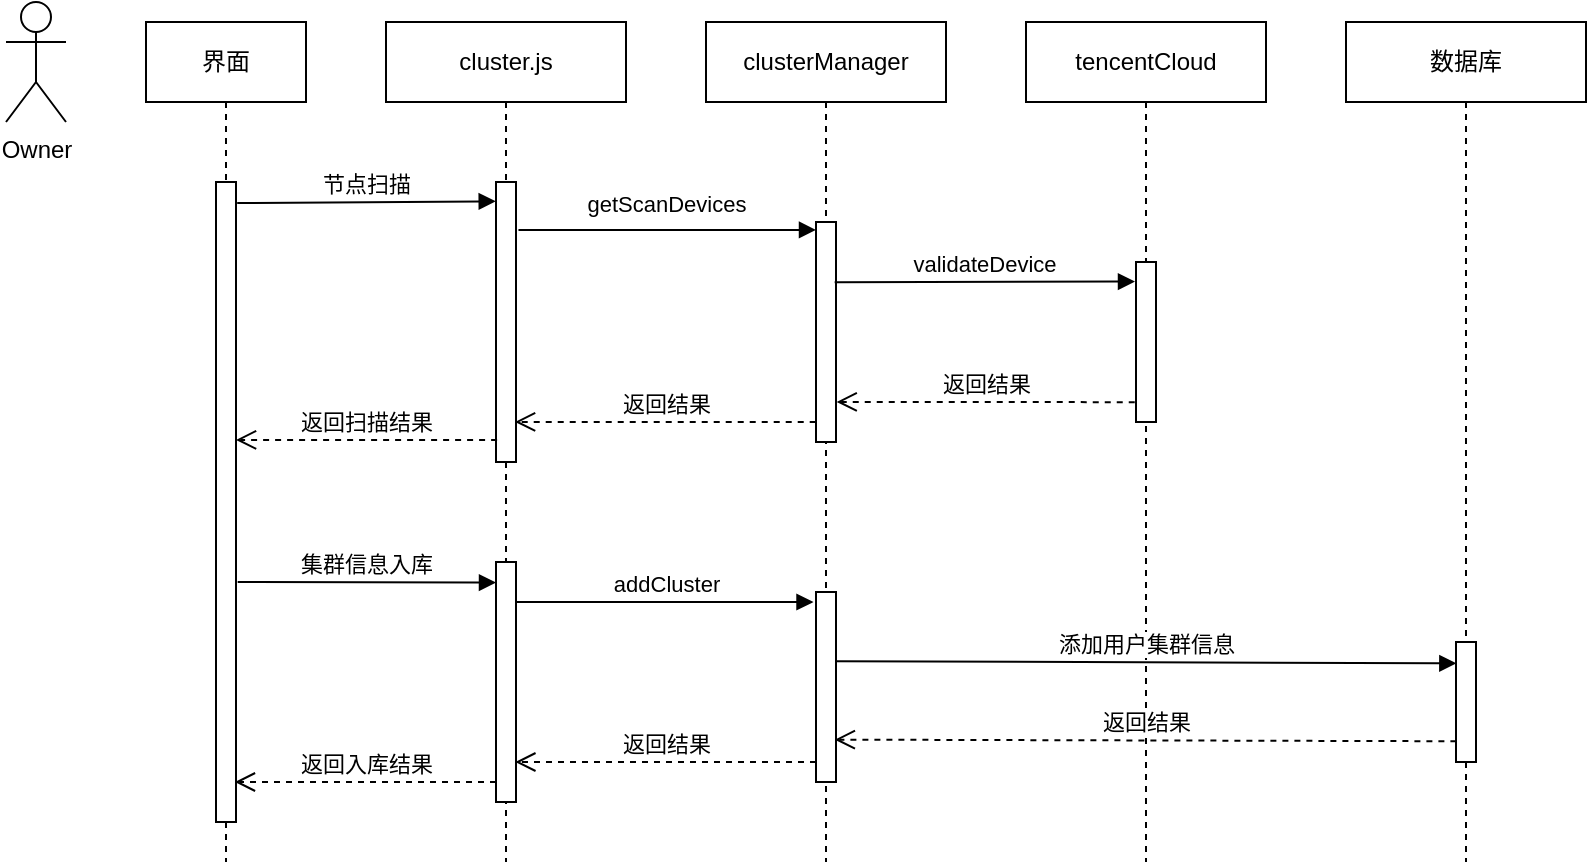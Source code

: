 <mxfile version="19.0.3" type="github">
  <diagram id="YNXkK3RKNKg_d20Gb63L" name="Page-1">
    <mxGraphModel dx="611" dy="709" grid="1" gridSize="10" guides="1" tooltips="1" connect="1" arrows="1" fold="1" page="1" pageScale="1" pageWidth="827" pageHeight="1169" math="0" shadow="0">
      <root>
        <mxCell id="0" />
        <mxCell id="1" parent="0" />
        <mxCell id="H5Ceg5C1NVuIUo9WAE9B-45" value="数据库" style="shape=umlLifeline;perimeter=lifelinePerimeter;whiteSpace=wrap;html=1;container=1;collapsible=0;recursiveResize=0;outlineConnect=0;" vertex="1" parent="1">
          <mxGeometry x="720" y="200" width="120" height="420" as="geometry" />
        </mxCell>
        <mxCell id="H5Ceg5C1NVuIUo9WAE9B-44" value="tencentCloud" style="shape=umlLifeline;perimeter=lifelinePerimeter;whiteSpace=wrap;html=1;container=1;collapsible=0;recursiveResize=0;outlineConnect=0;" vertex="1" parent="1">
          <mxGeometry x="560" y="200" width="120" height="420" as="geometry" />
        </mxCell>
        <mxCell id="H5Ceg5C1NVuIUo9WAE9B-43" value="clusterManager" style="shape=umlLifeline;perimeter=lifelinePerimeter;whiteSpace=wrap;html=1;container=1;collapsible=0;recursiveResize=0;outlineConnect=0;" vertex="1" parent="1">
          <mxGeometry x="400" y="200" width="120" height="420" as="geometry" />
        </mxCell>
        <mxCell id="H5Ceg5C1NVuIUo9WAE9B-42" value="cluster.js" style="shape=umlLifeline;perimeter=lifelinePerimeter;whiteSpace=wrap;html=1;container=1;collapsible=0;recursiveResize=0;outlineConnect=0;" vertex="1" parent="1">
          <mxGeometry x="240" y="200" width="120" height="420" as="geometry" />
        </mxCell>
        <mxCell id="H5Ceg5C1NVuIUo9WAE9B-41" value="界面" style="shape=umlLifeline;perimeter=lifelinePerimeter;whiteSpace=wrap;html=1;container=1;collapsible=0;recursiveResize=0;outlineConnect=0;" vertex="1" parent="1">
          <mxGeometry x="120" y="200" width="80" height="420" as="geometry" />
        </mxCell>
        <mxCell id="H5Ceg5C1NVuIUo9WAE9B-7" value="Owner" style="shape=umlActor;verticalLabelPosition=bottom;verticalAlign=top;html=1;outlineConnect=0;" vertex="1" parent="1">
          <mxGeometry x="50" y="190" width="30" height="60" as="geometry" />
        </mxCell>
        <mxCell id="H5Ceg5C1NVuIUo9WAE9B-8" value="" style="html=1;points=[];perimeter=orthogonalPerimeter;" vertex="1" parent="1">
          <mxGeometry x="155" y="280" width="10" height="320" as="geometry" />
        </mxCell>
        <mxCell id="H5Ceg5C1NVuIUo9WAE9B-9" value="" style="html=1;points=[];perimeter=orthogonalPerimeter;" vertex="1" parent="1">
          <mxGeometry x="295" y="280" width="10" height="140" as="geometry" />
        </mxCell>
        <mxCell id="H5Ceg5C1NVuIUo9WAE9B-13" value="节点扫描" style="html=1;verticalAlign=bottom;endArrow=block;rounded=0;exitX=1.06;exitY=0.033;exitDx=0;exitDy=0;exitPerimeter=0;entryX=-0.014;entryY=0.069;entryDx=0;entryDy=0;entryPerimeter=0;" edge="1" parent="1" source="H5Ceg5C1NVuIUo9WAE9B-8" target="H5Ceg5C1NVuIUo9WAE9B-9">
          <mxGeometry width="80" relative="1" as="geometry">
            <mxPoint x="200" y="359.58" as="sourcePoint" />
            <mxPoint x="280" y="300" as="targetPoint" />
          </mxGeometry>
        </mxCell>
        <mxCell id="H5Ceg5C1NVuIUo9WAE9B-15" value="" style="html=1;points=[];perimeter=orthogonalPerimeter;" vertex="1" parent="1">
          <mxGeometry x="455" y="300" width="10" height="110" as="geometry" />
        </mxCell>
        <mxCell id="H5Ceg5C1NVuIUo9WAE9B-18" value="getScanDevices" style="html=1;verticalAlign=bottom;endArrow=block;rounded=0;exitX=1.124;exitY=0.171;exitDx=0;exitDy=0;exitPerimeter=0;" edge="1" parent="1" source="H5Ceg5C1NVuIUo9WAE9B-9" target="H5Ceg5C1NVuIUo9WAE9B-15">
          <mxGeometry x="-0.008" y="4" width="80" relative="1" as="geometry">
            <mxPoint x="175.51" y="480.0" as="sourcePoint" />
            <mxPoint x="400" y="400" as="targetPoint" />
            <mxPoint as="offset" />
          </mxGeometry>
        </mxCell>
        <mxCell id="H5Ceg5C1NVuIUo9WAE9B-19" value="" style="html=1;points=[];perimeter=orthogonalPerimeter;" vertex="1" parent="1">
          <mxGeometry x="615" y="320" width="10" height="80" as="geometry" />
        </mxCell>
        <mxCell id="H5Ceg5C1NVuIUo9WAE9B-21" value="validateDevice" style="html=1;verticalAlign=bottom;endArrow=block;rounded=0;entryX=-0.05;entryY=0.122;entryDx=0;entryDy=0;entryPerimeter=0;exitX=0.933;exitY=0.274;exitDx=0;exitDy=0;exitPerimeter=0;" edge="1" parent="1" source="H5Ceg5C1NVuIUo9WAE9B-15" target="H5Ceg5C1NVuIUo9WAE9B-19">
          <mxGeometry width="80" relative="1" as="geometry">
            <mxPoint x="500" y="300" as="sourcePoint" />
            <mxPoint x="600" y="350" as="targetPoint" />
          </mxGeometry>
        </mxCell>
        <mxCell id="H5Ceg5C1NVuIUo9WAE9B-23" value="返回结果" style="html=1;verticalAlign=bottom;endArrow=open;dashed=1;endSize=8;rounded=0;exitX=-0.063;exitY=0.876;exitDx=0;exitDy=0;exitPerimeter=0;entryX=1.033;entryY=0.818;entryDx=0;entryDy=0;entryPerimeter=0;" edge="1" parent="1" source="H5Ceg5C1NVuIUo9WAE9B-19" target="H5Ceg5C1NVuIUo9WAE9B-15">
          <mxGeometry relative="1" as="geometry">
            <mxPoint x="560" y="480" as="sourcePoint" />
            <mxPoint x="490" y="370" as="targetPoint" />
          </mxGeometry>
        </mxCell>
        <mxCell id="H5Ceg5C1NVuIUo9WAE9B-25" value="返回结果" style="html=1;verticalAlign=bottom;endArrow=open;dashed=1;endSize=8;rounded=0;exitX=-0.014;exitY=0.909;exitDx=0;exitDy=0;exitPerimeter=0;entryX=0.952;entryY=0.857;entryDx=0;entryDy=0;entryPerimeter=0;" edge="1" parent="1" source="H5Ceg5C1NVuIUo9WAE9B-15" target="H5Ceg5C1NVuIUo9WAE9B-9">
          <mxGeometry relative="1" as="geometry">
            <mxPoint x="389.04" y="510.1" as="sourcePoint" />
            <mxPoint x="240.0" y="510" as="targetPoint" />
          </mxGeometry>
        </mxCell>
        <mxCell id="H5Ceg5C1NVuIUo9WAE9B-26" value="返回扫描结果" style="html=1;verticalAlign=bottom;endArrow=open;dashed=1;endSize=8;rounded=0;exitX=0.055;exitY=0.921;exitDx=0;exitDy=0;exitPerimeter=0;" edge="1" parent="1" source="H5Ceg5C1NVuIUo9WAE9B-9" target="H5Ceg5C1NVuIUo9WAE9B-8">
          <mxGeometry relative="1" as="geometry">
            <mxPoint x="350.34" y="490.01" as="sourcePoint" />
            <mxPoint x="180" y="420" as="targetPoint" />
          </mxGeometry>
        </mxCell>
        <mxCell id="H5Ceg5C1NVuIUo9WAE9B-27" value="" style="html=1;points=[];perimeter=orthogonalPerimeter;" vertex="1" parent="1">
          <mxGeometry x="295" y="470" width="10" height="120" as="geometry" />
        </mxCell>
        <mxCell id="H5Ceg5C1NVuIUo9WAE9B-28" value="" style="html=1;points=[];perimeter=orthogonalPerimeter;" vertex="1" parent="1">
          <mxGeometry x="455" y="485" width="10" height="95" as="geometry" />
        </mxCell>
        <mxCell id="H5Ceg5C1NVuIUo9WAE9B-29" value="addCluster" style="html=1;verticalAlign=bottom;endArrow=block;rounded=0;exitX=1.124;exitY=0.171;exitDx=0;exitDy=0;exitPerimeter=0;" edge="1" parent="1">
          <mxGeometry width="80" relative="1" as="geometry">
            <mxPoint x="305" y="490" as="sourcePoint" />
            <mxPoint x="453.76" y="490" as="targetPoint" />
          </mxGeometry>
        </mxCell>
        <mxCell id="H5Ceg5C1NVuIUo9WAE9B-30" value="集群信息入库" style="html=1;verticalAlign=bottom;endArrow=block;rounded=0;exitX=1.071;exitY=0.026;exitDx=0;exitDy=0;exitPerimeter=0;entryX=-0.014;entryY=0.069;entryDx=0;entryDy=0;entryPerimeter=0;" edge="1" parent="1">
          <mxGeometry width="80" relative="1" as="geometry">
            <mxPoint x="165.85" y="480.0" as="sourcePoint" />
            <mxPoint x="295.0" y="480.3" as="targetPoint" />
          </mxGeometry>
        </mxCell>
        <mxCell id="H5Ceg5C1NVuIUo9WAE9B-31" value="" style="html=1;points=[];perimeter=orthogonalPerimeter;" vertex="1" parent="1">
          <mxGeometry x="775" y="510" width="10" height="60" as="geometry" />
        </mxCell>
        <mxCell id="H5Ceg5C1NVuIUo9WAE9B-32" value="添加用户集群信息" style="html=1;verticalAlign=bottom;endArrow=block;rounded=0;exitX=0.98;exitY=0.364;exitDx=0;exitDy=0;exitPerimeter=0;entryX=0.017;entryY=0.178;entryDx=0;entryDy=0;entryPerimeter=0;" edge="1" parent="1" source="H5Ceg5C1NVuIUo9WAE9B-28" target="H5Ceg5C1NVuIUo9WAE9B-31">
          <mxGeometry width="80" relative="1" as="geometry">
            <mxPoint x="520" y="670" as="sourcePoint" />
            <mxPoint x="668.76" y="670" as="targetPoint" />
          </mxGeometry>
        </mxCell>
        <mxCell id="H5Ceg5C1NVuIUo9WAE9B-33" value="返回结果" style="html=1;verticalAlign=bottom;endArrow=open;dashed=1;endSize=8;rounded=0;entryX=0.94;entryY=0.777;entryDx=0;entryDy=0;entryPerimeter=0;exitX=0.02;exitY=0.827;exitDx=0;exitDy=0;exitPerimeter=0;" edge="1" parent="1" source="H5Ceg5C1NVuIUo9WAE9B-31" target="H5Ceg5C1NVuIUo9WAE9B-28">
          <mxGeometry relative="1" as="geometry">
            <mxPoint x="760" y="570" as="sourcePoint" />
            <mxPoint x="465.96" y="584" as="targetPoint" />
          </mxGeometry>
        </mxCell>
        <mxCell id="H5Ceg5C1NVuIUo9WAE9B-34" value="返回结果" style="html=1;verticalAlign=bottom;endArrow=open;dashed=1;endSize=8;rounded=0;exitX=-0.014;exitY=0.909;exitDx=0;exitDy=0;exitPerimeter=0;entryX=0.952;entryY=0.857;entryDx=0;entryDy=0;entryPerimeter=0;" edge="1" parent="1">
          <mxGeometry relative="1" as="geometry">
            <mxPoint x="455.0" y="570.01" as="sourcePoint" />
            <mxPoint x="304.66" y="570" as="targetPoint" />
          </mxGeometry>
        </mxCell>
        <mxCell id="H5Ceg5C1NVuIUo9WAE9B-35" value="返回入库结果" style="html=1;verticalAlign=bottom;endArrow=open;dashed=1;endSize=8;rounded=0;exitX=0.055;exitY=0.921;exitDx=0;exitDy=0;exitPerimeter=0;" edge="1" parent="1">
          <mxGeometry relative="1" as="geometry">
            <mxPoint x="295.0" y="580.0" as="sourcePoint" />
            <mxPoint x="164.45" y="580.0" as="targetPoint" />
          </mxGeometry>
        </mxCell>
      </root>
    </mxGraphModel>
  </diagram>
</mxfile>
